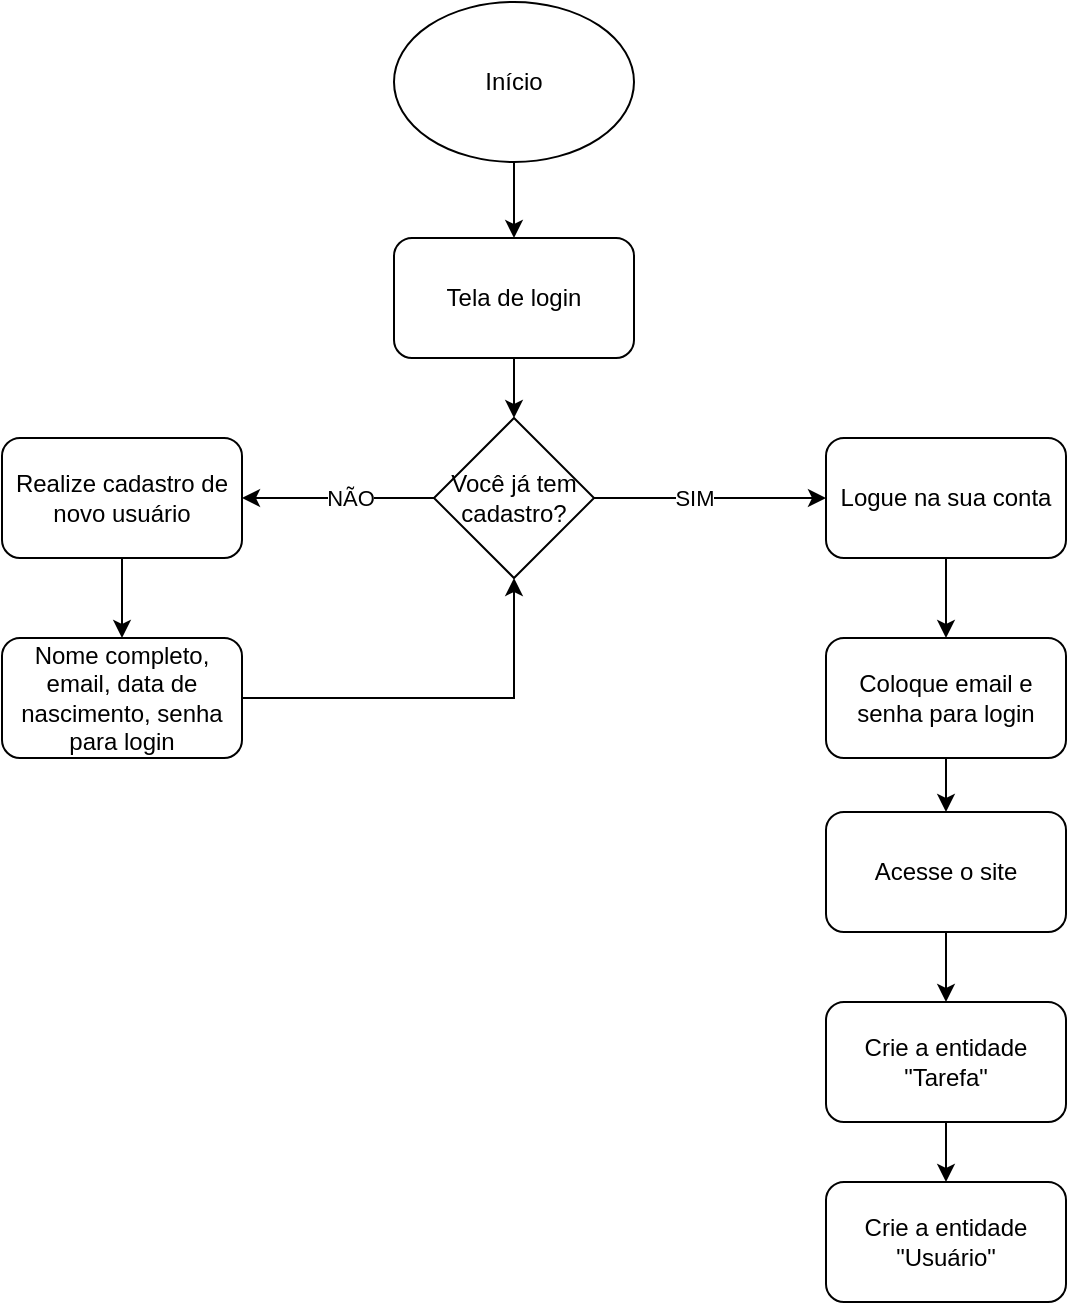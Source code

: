 <mxfile version="24.7.16">
  <diagram name="Página-1" id="iH9kDlD74zTKjlgfJMGk">
    <mxGraphModel grid="1" page="1" gridSize="10" guides="1" tooltips="1" connect="1" arrows="1" fold="1" pageScale="1" pageWidth="827" pageHeight="1169" math="0" shadow="0">
      <root>
        <mxCell id="0" />
        <mxCell id="1" parent="0" />
        <mxCell id="SM1c4ZyQ8VzOxBXBaxYS-41" value="" style="edgeStyle=orthogonalEdgeStyle;rounded=0;orthogonalLoop=1;jettySize=auto;html=1;" edge="1" parent="1" source="SM1c4ZyQ8VzOxBXBaxYS-30" target="SM1c4ZyQ8VzOxBXBaxYS-34">
          <mxGeometry relative="1" as="geometry" />
        </mxCell>
        <mxCell id="SM1c4ZyQ8VzOxBXBaxYS-30" value="Início" style="ellipse;whiteSpace=wrap;html=1;" vertex="1" parent="1">
          <mxGeometry x="354" width="120" height="80" as="geometry" />
        </mxCell>
        <mxCell id="SM1c4ZyQ8VzOxBXBaxYS-36" value="" style="edgeStyle=orthogonalEdgeStyle;rounded=0;orthogonalLoop=1;jettySize=auto;html=1;" edge="1" parent="1" source="SM1c4ZyQ8VzOxBXBaxYS-33" target="SM1c4ZyQ8VzOxBXBaxYS-35">
          <mxGeometry relative="1" as="geometry" />
        </mxCell>
        <mxCell id="SM1c4ZyQ8VzOxBXBaxYS-37" value="SIM" style="edgeLabel;html=1;align=center;verticalAlign=middle;resizable=0;points=[];" connectable="0" vertex="1" parent="SM1c4ZyQ8VzOxBXBaxYS-36">
          <mxGeometry x="-0.138" relative="1" as="geometry">
            <mxPoint as="offset" />
          </mxGeometry>
        </mxCell>
        <mxCell id="SM1c4ZyQ8VzOxBXBaxYS-39" value="" style="edgeStyle=orthogonalEdgeStyle;rounded=0;orthogonalLoop=1;jettySize=auto;html=1;" edge="1" parent="1" source="SM1c4ZyQ8VzOxBXBaxYS-33" target="SM1c4ZyQ8VzOxBXBaxYS-38">
          <mxGeometry relative="1" as="geometry" />
        </mxCell>
        <mxCell id="SM1c4ZyQ8VzOxBXBaxYS-40" value="NÃO" style="edgeLabel;html=1;align=center;verticalAlign=middle;resizable=0;points=[];" connectable="0" vertex="1" parent="SM1c4ZyQ8VzOxBXBaxYS-39">
          <mxGeometry x="-0.111" relative="1" as="geometry">
            <mxPoint as="offset" />
          </mxGeometry>
        </mxCell>
        <mxCell id="SM1c4ZyQ8VzOxBXBaxYS-33" value="Você já tem cadastro?" style="rhombus;whiteSpace=wrap;html=1;" vertex="1" parent="1">
          <mxGeometry x="374" y="208" width="80" height="80" as="geometry" />
        </mxCell>
        <mxCell id="SM1c4ZyQ8VzOxBXBaxYS-42" value="" style="edgeStyle=orthogonalEdgeStyle;rounded=0;orthogonalLoop=1;jettySize=auto;html=1;" edge="1" parent="1" source="SM1c4ZyQ8VzOxBXBaxYS-34" target="SM1c4ZyQ8VzOxBXBaxYS-33">
          <mxGeometry relative="1" as="geometry" />
        </mxCell>
        <mxCell id="SM1c4ZyQ8VzOxBXBaxYS-34" value="Tela de login" style="rounded=1;whiteSpace=wrap;html=1;" vertex="1" parent="1">
          <mxGeometry x="354" y="118" width="120" height="60" as="geometry" />
        </mxCell>
        <mxCell id="SM1c4ZyQ8VzOxBXBaxYS-48" value="" style="edgeStyle=orthogonalEdgeStyle;rounded=0;orthogonalLoop=1;jettySize=auto;html=1;" edge="1" parent="1" source="SM1c4ZyQ8VzOxBXBaxYS-35" target="SM1c4ZyQ8VzOxBXBaxYS-43">
          <mxGeometry relative="1" as="geometry" />
        </mxCell>
        <mxCell id="SM1c4ZyQ8VzOxBXBaxYS-35" value="Logue na sua conta" style="rounded=1;whiteSpace=wrap;html=1;" vertex="1" parent="1">
          <mxGeometry x="570" y="218" width="120" height="60" as="geometry" />
        </mxCell>
        <mxCell id="SM1c4ZyQ8VzOxBXBaxYS-47" value="" style="edgeStyle=orthogonalEdgeStyle;rounded=0;orthogonalLoop=1;jettySize=auto;html=1;" edge="1" parent="1" source="SM1c4ZyQ8VzOxBXBaxYS-38" target="SM1c4ZyQ8VzOxBXBaxYS-46">
          <mxGeometry relative="1" as="geometry" />
        </mxCell>
        <mxCell id="SM1c4ZyQ8VzOxBXBaxYS-38" value="Realize cadastro de novo usuário" style="rounded=1;whiteSpace=wrap;html=1;" vertex="1" parent="1">
          <mxGeometry x="158" y="218" width="120" height="60" as="geometry" />
        </mxCell>
        <mxCell id="SM1c4ZyQ8VzOxBXBaxYS-51" value="" style="edgeStyle=orthogonalEdgeStyle;rounded=0;orthogonalLoop=1;jettySize=auto;html=1;" edge="1" parent="1" source="SM1c4ZyQ8VzOxBXBaxYS-43" target="SM1c4ZyQ8VzOxBXBaxYS-45">
          <mxGeometry relative="1" as="geometry" />
        </mxCell>
        <mxCell id="SM1c4ZyQ8VzOxBXBaxYS-43" value="Coloque email e senha para login" style="rounded=1;whiteSpace=wrap;html=1;" vertex="1" parent="1">
          <mxGeometry x="570" y="318" width="120" height="60" as="geometry" />
        </mxCell>
        <mxCell id="SM1c4ZyQ8VzOxBXBaxYS-52" value="" style="edgeStyle=orthogonalEdgeStyle;rounded=0;orthogonalLoop=1;jettySize=auto;html=1;" edge="1" parent="1" source="SM1c4ZyQ8VzOxBXBaxYS-45" target="SM1c4ZyQ8VzOxBXBaxYS-50">
          <mxGeometry relative="1" as="geometry" />
        </mxCell>
        <mxCell id="SM1c4ZyQ8VzOxBXBaxYS-45" value="Acesse o site" style="rounded=1;whiteSpace=wrap;html=1;" vertex="1" parent="1">
          <mxGeometry x="570" y="405" width="120" height="60" as="geometry" />
        </mxCell>
        <mxCell id="SM1c4ZyQ8VzOxBXBaxYS-46" value="Nome completo, email, data de nascimento, senha para login" style="rounded=1;whiteSpace=wrap;html=1;" vertex="1" parent="1">
          <mxGeometry x="158" y="318" width="120" height="60" as="geometry" />
        </mxCell>
        <mxCell id="SM1c4ZyQ8VzOxBXBaxYS-49" value="" style="endArrow=classic;html=1;rounded=0;exitX=1;exitY=0.5;exitDx=0;exitDy=0;entryX=0.5;entryY=1;entryDx=0;entryDy=0;" edge="1" parent="1" source="SM1c4ZyQ8VzOxBXBaxYS-46" target="SM1c4ZyQ8VzOxBXBaxYS-33">
          <mxGeometry width="50" height="50" relative="1" as="geometry">
            <mxPoint x="410" y="428" as="sourcePoint" />
            <mxPoint x="460" y="378" as="targetPoint" />
            <Array as="points">
              <mxPoint x="414" y="348" />
            </Array>
          </mxGeometry>
        </mxCell>
        <mxCell id="SM1c4ZyQ8VzOxBXBaxYS-54" value="" style="edgeStyle=orthogonalEdgeStyle;rounded=0;orthogonalLoop=1;jettySize=auto;html=1;" edge="1" parent="1" source="SM1c4ZyQ8VzOxBXBaxYS-50" target="SM1c4ZyQ8VzOxBXBaxYS-53">
          <mxGeometry relative="1" as="geometry" />
        </mxCell>
        <mxCell id="SM1c4ZyQ8VzOxBXBaxYS-50" value="Crie a entidade &quot;Tarefa&quot;" style="rounded=1;whiteSpace=wrap;html=1;" vertex="1" parent="1">
          <mxGeometry x="570" y="500" width="120" height="60" as="geometry" />
        </mxCell>
        <mxCell id="SM1c4ZyQ8VzOxBXBaxYS-53" value="Crie a entidade &quot;Usuário&quot;" style="rounded=1;whiteSpace=wrap;html=1;" vertex="1" parent="1">
          <mxGeometry x="570" y="590" width="120" height="60" as="geometry" />
        </mxCell>
      </root>
    </mxGraphModel>
  </diagram>
</mxfile>
